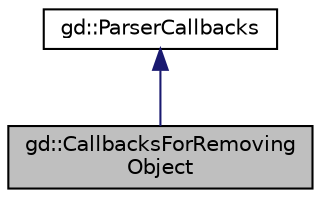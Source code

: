 digraph "gd::CallbacksForRemovingObject"
{
  edge [fontname="Helvetica",fontsize="10",labelfontname="Helvetica",labelfontsize="10"];
  node [fontname="Helvetica",fontsize="10",shape=record];
  Node1 [label="gd::CallbacksForRemoving\lObject",height=0.2,width=0.4,color="black", fillcolor="grey75", style="filled", fontcolor="black"];
  Node2 -> Node1 [dir="back",color="midnightblue",fontsize="10",style="solid",fontname="Helvetica"];
  Node2 [label="gd::ParserCallbacks",height=0.2,width=0.4,color="black", fillcolor="white", style="filled",URL="$classgd_1_1_parser_callbacks.html",tooltip="Callbacks called by parser during parsing. "];
}
